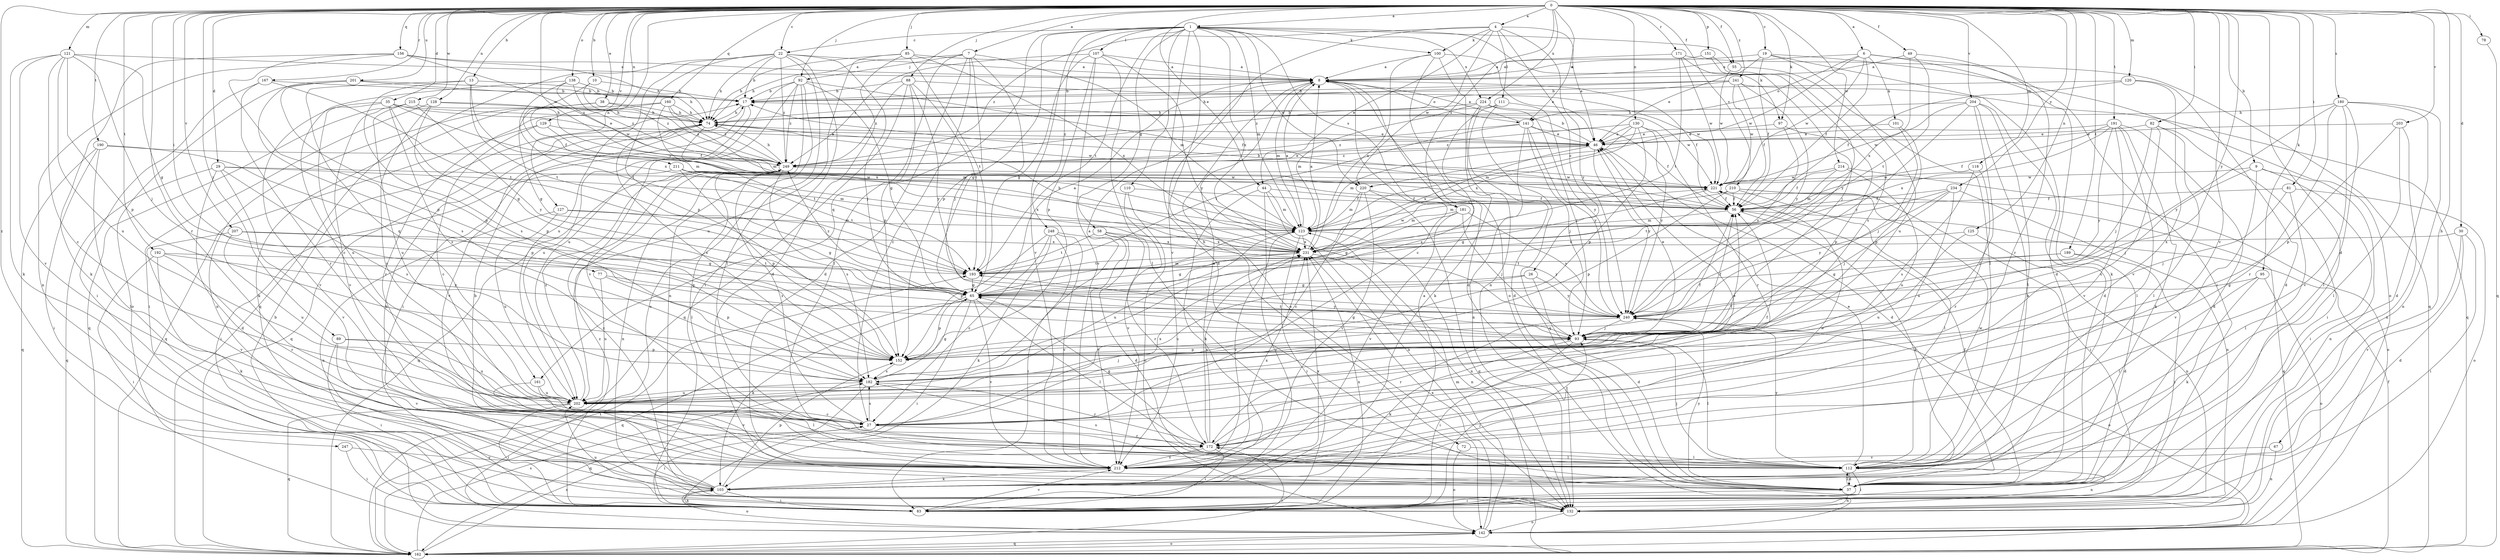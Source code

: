 strict digraph  {
0;
1;
4;
6;
7;
8;
9;
10;
13;
17;
19;
22;
26;
27;
29;
30;
35;
37;
38;
44;
46;
49;
55;
56;
58;
65;
67;
72;
74;
77;
78;
81;
82;
83;
85;
88;
89;
92;
93;
95;
97;
100;
101;
103;
107;
110;
111;
112;
118;
120;
121;
123;
125;
127;
128;
129;
130;
132;
138;
141;
142;
151;
152;
156;
160;
161;
162;
167;
171;
172;
180;
181;
182;
189;
190;
191;
192;
193;
201;
202;
203;
204;
207;
210;
211;
212;
214;
215;
220;
221;
224;
231;
234;
240;
241;
247;
248;
249;
0 -> 1  [label=a];
0 -> 4  [label=a];
0 -> 6  [label=a];
0 -> 7  [label=a];
0 -> 9  [label=b];
0 -> 10  [label=b];
0 -> 13  [label=b];
0 -> 19  [label=c];
0 -> 22  [label=c];
0 -> 29  [label=d];
0 -> 30  [label=d];
0 -> 35  [label=d];
0 -> 37  [label=d];
0 -> 38  [label=e];
0 -> 44  [label=e];
0 -> 49  [label=f];
0 -> 55  [label=f];
0 -> 67  [label=h];
0 -> 77  [label=i];
0 -> 78  [label=i];
0 -> 81  [label=i];
0 -> 82  [label=i];
0 -> 85  [label=j];
0 -> 88  [label=j];
0 -> 89  [label=j];
0 -> 92  [label=j];
0 -> 95  [label=k];
0 -> 97  [label=k];
0 -> 118  [label=m];
0 -> 120  [label=m];
0 -> 121  [label=m];
0 -> 125  [label=n];
0 -> 127  [label=n];
0 -> 128  [label=n];
0 -> 129  [label=n];
0 -> 130  [label=n];
0 -> 138  [label=o];
0 -> 141  [label=o];
0 -> 151  [label=p];
0 -> 156  [label=q];
0 -> 160  [label=q];
0 -> 167  [label=r];
0 -> 171  [label=r];
0 -> 172  [label=r];
0 -> 180  [label=s];
0 -> 181  [label=s];
0 -> 189  [label=t];
0 -> 190  [label=t];
0 -> 191  [label=t];
0 -> 192  [label=t];
0 -> 201  [label=u];
0 -> 203  [label=v];
0 -> 204  [label=v];
0 -> 207  [label=v];
0 -> 210  [label=v];
0 -> 211  [label=v];
0 -> 212  [label=v];
0 -> 214  [label=w];
0 -> 215  [label=w];
0 -> 220  [label=w];
0 -> 224  [label=x];
0 -> 234  [label=y];
0 -> 240  [label=y];
0 -> 241  [label=z];
0 -> 247  [label=z];
1 -> 22  [label=c];
1 -> 37  [label=d];
1 -> 55  [label=f];
1 -> 58  [label=g];
1 -> 72  [label=h];
1 -> 97  [label=k];
1 -> 100  [label=k];
1 -> 107  [label=l];
1 -> 110  [label=l];
1 -> 123  [label=m];
1 -> 152  [label=p];
1 -> 161  [label=q];
1 -> 181  [label=s];
1 -> 193  [label=t];
1 -> 212  [label=v];
1 -> 220  [label=w];
1 -> 224  [label=x];
1 -> 231  [label=x];
1 -> 248  [label=z];
4 -> 26  [label=c];
4 -> 44  [label=e];
4 -> 46  [label=e];
4 -> 100  [label=k];
4 -> 111  [label=l];
4 -> 212  [label=v];
4 -> 220  [label=w];
4 -> 240  [label=y];
4 -> 249  [label=z];
6 -> 8  [label=a];
6 -> 56  [label=f];
6 -> 83  [label=i];
6 -> 101  [label=k];
6 -> 103  [label=k];
6 -> 141  [label=o];
6 -> 220  [label=w];
6 -> 221  [label=w];
7 -> 27  [label=c];
7 -> 37  [label=d];
7 -> 65  [label=g];
7 -> 74  [label=h];
7 -> 92  [label=j];
7 -> 93  [label=j];
7 -> 112  [label=l];
7 -> 123  [label=m];
8 -> 17  [label=b];
8 -> 27  [label=c];
8 -> 37  [label=d];
8 -> 56  [label=f];
8 -> 123  [label=m];
8 -> 141  [label=o];
8 -> 142  [label=o];
9 -> 83  [label=i];
9 -> 93  [label=j];
9 -> 132  [label=n];
9 -> 212  [label=v];
9 -> 221  [label=w];
10 -> 17  [label=b];
10 -> 56  [label=f];
10 -> 249  [label=z];
13 -> 17  [label=b];
13 -> 161  [label=q];
13 -> 182  [label=s];
13 -> 193  [label=t];
13 -> 231  [label=x];
17 -> 74  [label=h];
17 -> 83  [label=i];
17 -> 202  [label=u];
19 -> 8  [label=a];
19 -> 37  [label=d];
19 -> 46  [label=e];
19 -> 56  [label=f];
19 -> 142  [label=o];
19 -> 202  [label=u];
22 -> 8  [label=a];
22 -> 17  [label=b];
22 -> 74  [label=h];
22 -> 83  [label=i];
22 -> 93  [label=j];
22 -> 112  [label=l];
22 -> 152  [label=p];
22 -> 162  [label=q];
22 -> 202  [label=u];
22 -> 249  [label=z];
26 -> 37  [label=d];
26 -> 65  [label=g];
26 -> 202  [label=u];
26 -> 240  [label=y];
27 -> 56  [label=f];
27 -> 83  [label=i];
27 -> 172  [label=r];
27 -> 182  [label=s];
27 -> 231  [label=x];
27 -> 249  [label=z];
29 -> 37  [label=d];
29 -> 123  [label=m];
29 -> 162  [label=q];
29 -> 182  [label=s];
29 -> 212  [label=v];
29 -> 221  [label=w];
30 -> 37  [label=d];
30 -> 83  [label=i];
30 -> 212  [label=v];
30 -> 231  [label=x];
35 -> 46  [label=e];
35 -> 65  [label=g];
35 -> 74  [label=h];
35 -> 123  [label=m];
35 -> 182  [label=s];
35 -> 202  [label=u];
35 -> 212  [label=v];
37 -> 56  [label=f];
37 -> 83  [label=i];
37 -> 112  [label=l];
37 -> 132  [label=n];
37 -> 240  [label=y];
38 -> 65  [label=g];
38 -> 74  [label=h];
38 -> 132  [label=n];
38 -> 249  [label=z];
44 -> 56  [label=f];
44 -> 83  [label=i];
44 -> 103  [label=k];
44 -> 123  [label=m];
44 -> 132  [label=n];
46 -> 17  [label=b];
46 -> 37  [label=d];
46 -> 123  [label=m];
46 -> 231  [label=x];
46 -> 240  [label=y];
46 -> 249  [label=z];
49 -> 8  [label=a];
49 -> 172  [label=r];
49 -> 193  [label=t];
49 -> 231  [label=x];
55 -> 112  [label=l];
55 -> 221  [label=w];
56 -> 17  [label=b];
56 -> 103  [label=k];
56 -> 123  [label=m];
58 -> 37  [label=d];
58 -> 172  [label=r];
58 -> 193  [label=t];
58 -> 212  [label=v];
58 -> 231  [label=x];
58 -> 240  [label=y];
65 -> 8  [label=a];
65 -> 83  [label=i];
65 -> 103  [label=k];
65 -> 112  [label=l];
65 -> 123  [label=m];
65 -> 152  [label=p];
65 -> 162  [label=q];
65 -> 212  [label=v];
65 -> 240  [label=y];
65 -> 249  [label=z];
67 -> 132  [label=n];
67 -> 212  [label=v];
72 -> 112  [label=l];
72 -> 142  [label=o];
74 -> 46  [label=e];
74 -> 162  [label=q];
74 -> 182  [label=s];
74 -> 193  [label=t];
74 -> 212  [label=v];
74 -> 221  [label=w];
77 -> 65  [label=g];
77 -> 152  [label=p];
77 -> 202  [label=u];
78 -> 162  [label=q];
81 -> 56  [label=f];
81 -> 93  [label=j];
81 -> 112  [label=l];
81 -> 142  [label=o];
82 -> 27  [label=c];
82 -> 46  [label=e];
82 -> 83  [label=i];
82 -> 93  [label=j];
82 -> 112  [label=l];
83 -> 8  [label=a];
83 -> 93  [label=j];
83 -> 103  [label=k];
83 -> 212  [label=v];
83 -> 231  [label=x];
83 -> 249  [label=z];
85 -> 8  [label=a];
85 -> 37  [label=d];
85 -> 74  [label=h];
85 -> 193  [label=t];
85 -> 202  [label=u];
85 -> 231  [label=x];
88 -> 17  [label=b];
88 -> 152  [label=p];
88 -> 162  [label=q];
88 -> 193  [label=t];
88 -> 221  [label=w];
88 -> 240  [label=y];
88 -> 249  [label=z];
89 -> 83  [label=i];
89 -> 152  [label=p];
89 -> 202  [label=u];
89 -> 212  [label=v];
92 -> 17  [label=b];
92 -> 56  [label=f];
92 -> 65  [label=g];
92 -> 132  [label=n];
92 -> 142  [label=o];
92 -> 202  [label=u];
92 -> 212  [label=v];
92 -> 249  [label=z];
93 -> 46  [label=e];
93 -> 56  [label=f];
93 -> 65  [label=g];
93 -> 83  [label=i];
93 -> 103  [label=k];
93 -> 112  [label=l];
93 -> 152  [label=p];
93 -> 193  [label=t];
95 -> 65  [label=g];
95 -> 103  [label=k];
95 -> 112  [label=l];
95 -> 142  [label=o];
97 -> 46  [label=e];
97 -> 152  [label=p];
97 -> 240  [label=y];
100 -> 8  [label=a];
100 -> 46  [label=e];
100 -> 132  [label=n];
100 -> 142  [label=o];
100 -> 231  [label=x];
101 -> 46  [label=e];
101 -> 93  [label=j];
101 -> 152  [label=p];
103 -> 17  [label=b];
103 -> 74  [label=h];
103 -> 83  [label=i];
103 -> 142  [label=o];
103 -> 152  [label=p];
103 -> 231  [label=x];
103 -> 249  [label=z];
107 -> 8  [label=a];
107 -> 65  [label=g];
107 -> 112  [label=l];
107 -> 152  [label=p];
107 -> 212  [label=v];
107 -> 240  [label=y];
107 -> 249  [label=z];
110 -> 56  [label=f];
110 -> 142  [label=o];
110 -> 212  [label=v];
111 -> 74  [label=h];
111 -> 162  [label=q];
111 -> 182  [label=s];
111 -> 240  [label=y];
112 -> 37  [label=d];
112 -> 46  [label=e];
112 -> 83  [label=i];
112 -> 93  [label=j];
112 -> 132  [label=n];
112 -> 182  [label=s];
112 -> 221  [label=w];
112 -> 240  [label=y];
118 -> 172  [label=r];
118 -> 182  [label=s];
118 -> 221  [label=w];
120 -> 17  [label=b];
120 -> 37  [label=d];
120 -> 56  [label=f];
120 -> 212  [label=v];
121 -> 8  [label=a];
121 -> 27  [label=c];
121 -> 65  [label=g];
121 -> 93  [label=j];
121 -> 103  [label=k];
121 -> 152  [label=p];
121 -> 202  [label=u];
121 -> 212  [label=v];
123 -> 8  [label=a];
123 -> 83  [label=i];
123 -> 132  [label=n];
123 -> 202  [label=u];
123 -> 212  [label=v];
123 -> 231  [label=x];
125 -> 132  [label=n];
125 -> 202  [label=u];
125 -> 231  [label=x];
127 -> 65  [label=g];
127 -> 123  [label=m];
127 -> 132  [label=n];
127 -> 202  [label=u];
128 -> 27  [label=c];
128 -> 56  [label=f];
128 -> 74  [label=h];
128 -> 83  [label=i];
128 -> 152  [label=p];
129 -> 27  [label=c];
129 -> 46  [label=e];
129 -> 123  [label=m];
129 -> 162  [label=q];
130 -> 46  [label=e];
130 -> 123  [label=m];
130 -> 152  [label=p];
130 -> 172  [label=r];
130 -> 231  [label=x];
130 -> 240  [label=y];
130 -> 249  [label=z];
132 -> 142  [label=o];
132 -> 202  [label=u];
138 -> 17  [label=b];
138 -> 27  [label=c];
138 -> 193  [label=t];
138 -> 221  [label=w];
138 -> 249  [label=z];
141 -> 8  [label=a];
141 -> 46  [label=e];
141 -> 56  [label=f];
141 -> 93  [label=j];
141 -> 132  [label=n];
141 -> 193  [label=t];
141 -> 240  [label=y];
141 -> 249  [label=z];
142 -> 17  [label=b];
142 -> 123  [label=m];
142 -> 162  [label=q];
142 -> 231  [label=x];
151 -> 8  [label=a];
151 -> 182  [label=s];
151 -> 240  [label=y];
152 -> 56  [label=f];
152 -> 182  [label=s];
156 -> 8  [label=a];
156 -> 74  [label=h];
156 -> 103  [label=k];
156 -> 132  [label=n];
156 -> 152  [label=p];
156 -> 249  [label=z];
160 -> 74  [label=h];
160 -> 103  [label=k];
160 -> 123  [label=m];
160 -> 172  [label=r];
160 -> 231  [label=x];
160 -> 249  [label=z];
161 -> 112  [label=l];
161 -> 202  [label=u];
161 -> 212  [label=v];
162 -> 27  [label=c];
162 -> 56  [label=f];
162 -> 142  [label=o];
162 -> 172  [label=r];
162 -> 182  [label=s];
162 -> 193  [label=t];
167 -> 17  [label=b];
167 -> 83  [label=i];
167 -> 172  [label=r];
167 -> 193  [label=t];
171 -> 8  [label=a];
171 -> 93  [label=j];
171 -> 162  [label=q];
171 -> 193  [label=t];
171 -> 221  [label=w];
172 -> 8  [label=a];
172 -> 46  [label=e];
172 -> 65  [label=g];
172 -> 83  [label=i];
172 -> 112  [label=l];
172 -> 212  [label=v];
172 -> 231  [label=x];
180 -> 37  [label=d];
180 -> 74  [label=h];
180 -> 112  [label=l];
180 -> 132  [label=n];
180 -> 172  [label=r];
180 -> 212  [label=v];
180 -> 240  [label=y];
181 -> 65  [label=g];
181 -> 93  [label=j];
181 -> 123  [label=m];
181 -> 212  [label=v];
181 -> 240  [label=y];
182 -> 8  [label=a];
182 -> 65  [label=g];
182 -> 93  [label=j];
182 -> 162  [label=q];
182 -> 172  [label=r];
182 -> 202  [label=u];
189 -> 37  [label=d];
189 -> 65  [label=g];
189 -> 83  [label=i];
189 -> 193  [label=t];
190 -> 83  [label=i];
190 -> 112  [label=l];
190 -> 152  [label=p];
190 -> 162  [label=q];
190 -> 249  [label=z];
191 -> 37  [label=d];
191 -> 46  [label=e];
191 -> 56  [label=f];
191 -> 103  [label=k];
191 -> 112  [label=l];
191 -> 212  [label=v];
191 -> 231  [label=x];
191 -> 240  [label=y];
192 -> 83  [label=i];
192 -> 103  [label=k];
192 -> 172  [label=r];
192 -> 193  [label=t];
192 -> 240  [label=y];
193 -> 65  [label=g];
201 -> 17  [label=b];
201 -> 74  [label=h];
201 -> 142  [label=o];
201 -> 152  [label=p];
201 -> 182  [label=s];
202 -> 27  [label=c];
202 -> 56  [label=f];
202 -> 83  [label=i];
202 -> 162  [label=q];
202 -> 249  [label=z];
203 -> 46  [label=e];
203 -> 112  [label=l];
203 -> 132  [label=n];
203 -> 152  [label=p];
204 -> 27  [label=c];
204 -> 37  [label=d];
204 -> 74  [label=h];
204 -> 103  [label=k];
204 -> 112  [label=l];
204 -> 221  [label=w];
204 -> 240  [label=y];
207 -> 65  [label=g];
207 -> 202  [label=u];
207 -> 212  [label=v];
207 -> 231  [label=x];
210 -> 56  [label=f];
210 -> 83  [label=i];
210 -> 112  [label=l];
210 -> 123  [label=m];
210 -> 152  [label=p];
210 -> 162  [label=q];
211 -> 83  [label=i];
211 -> 152  [label=p];
211 -> 193  [label=t];
211 -> 221  [label=w];
211 -> 231  [label=x];
212 -> 103  [label=k];
212 -> 221  [label=w];
212 -> 231  [label=x];
214 -> 56  [label=f];
214 -> 123  [label=m];
214 -> 142  [label=o];
214 -> 202  [label=u];
214 -> 221  [label=w];
215 -> 74  [label=h];
215 -> 162  [label=q];
215 -> 202  [label=u];
215 -> 212  [label=v];
215 -> 240  [label=y];
220 -> 27  [label=c];
220 -> 56  [label=f];
220 -> 123  [label=m];
220 -> 162  [label=q];
220 -> 212  [label=v];
221 -> 56  [label=f];
221 -> 65  [label=g];
224 -> 37  [label=d];
224 -> 74  [label=h];
224 -> 93  [label=j];
224 -> 103  [label=k];
224 -> 123  [label=m];
224 -> 221  [label=w];
231 -> 8  [label=a];
231 -> 65  [label=g];
231 -> 74  [label=h];
231 -> 132  [label=n];
231 -> 193  [label=t];
231 -> 221  [label=w];
234 -> 56  [label=f];
234 -> 93  [label=j];
234 -> 132  [label=n];
234 -> 193  [label=t];
234 -> 202  [label=u];
234 -> 240  [label=y];
240 -> 93  [label=j];
240 -> 142  [label=o];
240 -> 172  [label=r];
241 -> 17  [label=b];
241 -> 56  [label=f];
241 -> 74  [label=h];
241 -> 162  [label=q];
241 -> 221  [label=w];
241 -> 240  [label=y];
241 -> 249  [label=z];
247 -> 83  [label=i];
247 -> 212  [label=v];
248 -> 27  [label=c];
248 -> 83  [label=i];
248 -> 103  [label=k];
248 -> 152  [label=p];
248 -> 212  [label=v];
248 -> 231  [label=x];
249 -> 46  [label=e];
249 -> 74  [label=h];
249 -> 112  [label=l];
249 -> 132  [label=n];
249 -> 162  [label=q];
249 -> 182  [label=s];
249 -> 221  [label=w];
}
